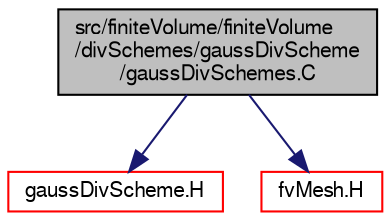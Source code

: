 digraph "src/finiteVolume/finiteVolume/divSchemes/gaussDivScheme/gaussDivSchemes.C"
{
  bgcolor="transparent";
  edge [fontname="FreeSans",fontsize="10",labelfontname="FreeSans",labelfontsize="10"];
  node [fontname="FreeSans",fontsize="10",shape=record];
  Node0 [label="src/finiteVolume/finiteVolume\l/divSchemes/gaussDivScheme\l/gaussDivSchemes.C",height=0.2,width=0.4,color="black", fillcolor="grey75", style="filled", fontcolor="black"];
  Node0 -> Node1 [color="midnightblue",fontsize="10",style="solid",fontname="FreeSans"];
  Node1 [label="gaussDivScheme.H",height=0.2,width=0.4,color="red",URL="$a02912.html"];
  Node0 -> Node82 [color="midnightblue",fontsize="10",style="solid",fontname="FreeSans"];
  Node82 [label="fvMesh.H",height=0.2,width=0.4,color="red",URL="$a03533.html"];
}
